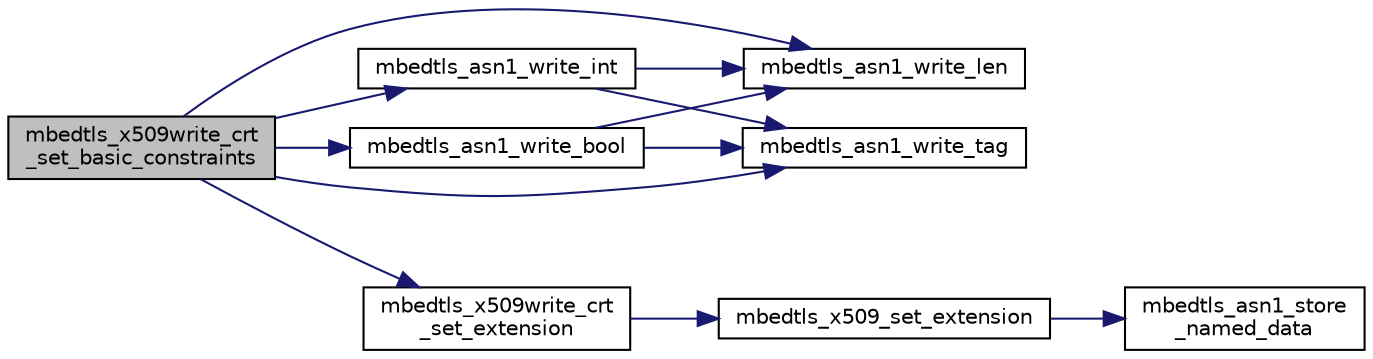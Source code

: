 digraph "mbedtls_x509write_crt_set_basic_constraints"
{
 // LATEX_PDF_SIZE
  edge [fontname="Helvetica",fontsize="10",labelfontname="Helvetica",labelfontsize="10"];
  node [fontname="Helvetica",fontsize="10",shape=record];
  rankdir="LR";
  Node1 [label="mbedtls_x509write_crt\l_set_basic_constraints",height=0.2,width=0.4,color="black", fillcolor="grey75", style="filled", fontcolor="black",tooltip="Set the basicConstraints extension for a CRT."];
  Node1 -> Node2 [color="midnightblue",fontsize="10",style="solid",fontname="Helvetica"];
  Node2 [label="mbedtls_asn1_write_bool",height=0.2,width=0.4,color="black", fillcolor="white", style="filled",URL="$d7/d40/asn1write_8c.html#adfc6b0a6111a9fe9b586c2a931e3e205",tooltip="Write a boolean tag (#MBEDTLS_ASN1_BOOLEAN) and value in ASN.1 format."];
  Node2 -> Node3 [color="midnightblue",fontsize="10",style="solid",fontname="Helvetica"];
  Node3 [label="mbedtls_asn1_write_len",height=0.2,width=0.4,color="black", fillcolor="white", style="filled",URL="$d7/d40/asn1write_8c.html#a7fe6f4cdba05081bff484a7b286108df",tooltip="Write a length field in ASN.1 format."];
  Node2 -> Node4 [color="midnightblue",fontsize="10",style="solid",fontname="Helvetica"];
  Node4 [label="mbedtls_asn1_write_tag",height=0.2,width=0.4,color="black", fillcolor="white", style="filled",URL="$d7/d40/asn1write_8c.html#a2247b80bd02e2981dc26ce62ffbb1859",tooltip="Write an ASN.1 tag in ASN.1 format."];
  Node1 -> Node5 [color="midnightblue",fontsize="10",style="solid",fontname="Helvetica"];
  Node5 [label="mbedtls_asn1_write_int",height=0.2,width=0.4,color="black", fillcolor="white", style="filled",URL="$d7/d40/asn1write_8c.html#a6c5e6e927a74d85aea15866fb50e63c8",tooltip="Write an int tag (#MBEDTLS_ASN1_INTEGER) and value in ASN.1 format."];
  Node5 -> Node3 [color="midnightblue",fontsize="10",style="solid",fontname="Helvetica"];
  Node5 -> Node4 [color="midnightblue",fontsize="10",style="solid",fontname="Helvetica"];
  Node1 -> Node3 [color="midnightblue",fontsize="10",style="solid",fontname="Helvetica"];
  Node1 -> Node4 [color="midnightblue",fontsize="10",style="solid",fontname="Helvetica"];
  Node1 -> Node6 [color="midnightblue",fontsize="10",style="solid",fontname="Helvetica"];
  Node6 [label="mbedtls_x509write_crt\l_set_extension",height=0.2,width=0.4,color="black", fillcolor="white", style="filled",URL="$da/dc4/group__x509__module.html#ga57804fd223bfd8601bdc76550385a50b",tooltip="Generic function to add to or replace an extension in the CRT."];
  Node6 -> Node7 [color="midnightblue",fontsize="10",style="solid",fontname="Helvetica"];
  Node7 [label="mbedtls_x509_set_extension",height=0.2,width=0.4,color="black", fillcolor="white", style="filled",URL="$da/dc4/group__x509__module.html#ga33fbc6a4a09d4503e7d7a7c5f6124a5d",tooltip=" "];
  Node7 -> Node8 [color="midnightblue",fontsize="10",style="solid",fontname="Helvetica"];
  Node8 [label="mbedtls_asn1_store\l_named_data",height=0.2,width=0.4,color="black", fillcolor="white", style="filled",URL="$d7/d40/asn1write_8c.html#a86638727704fef60ef62f425824b5ea0",tooltip="Create or find a specific named_data entry for writing in a sequence or list based on the OID...."];
}
